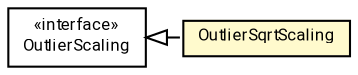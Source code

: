 #!/usr/local/bin/dot
#
# Class diagram 
# Generated by UMLGraph version R5_7_2-60-g0e99a6 (http://www.spinellis.gr/umlgraph/)
#

digraph G {
	graph [fontnames="svg"]
	edge [fontname="Roboto",fontsize=7,labelfontname="Roboto",labelfontsize=7,color="black"];
	node [fontname="Roboto",fontcolor="black",fontsize=8,shape=plaintext,margin=0,width=0,height=0];
	nodesep=0.15;
	ranksep=0.25;
	rankdir=LR;
	// de.lmu.ifi.dbs.elki.utilities.scaling.outlier.OutlierScaling
	c7832346 [label=<<table title="de.lmu.ifi.dbs.elki.utilities.scaling.outlier.OutlierScaling" border="0" cellborder="1" cellspacing="0" cellpadding="2" href="OutlierScaling.html" target="_parent">
		<tr><td><table border="0" cellspacing="0" cellpadding="1">
		<tr><td align="center" balign="center"> &#171;interface&#187; </td></tr>
		<tr><td align="center" balign="center"> <font face="Roboto">OutlierScaling</font> </td></tr>
		</table></td></tr>
		</table>>, URL="OutlierScaling.html"];
	// de.lmu.ifi.dbs.elki.utilities.scaling.outlier.OutlierSqrtScaling
	c7832360 [label=<<table title="de.lmu.ifi.dbs.elki.utilities.scaling.outlier.OutlierSqrtScaling" border="0" cellborder="1" cellspacing="0" cellpadding="2" bgcolor="lemonChiffon" href="OutlierSqrtScaling.html" target="_parent">
		<tr><td><table border="0" cellspacing="0" cellpadding="1">
		<tr><td align="center" balign="center"> <font face="Roboto">OutlierSqrtScaling</font> </td></tr>
		</table></td></tr>
		</table>>, URL="OutlierSqrtScaling.html"];
	// de.lmu.ifi.dbs.elki.utilities.scaling.outlier.OutlierSqrtScaling implements de.lmu.ifi.dbs.elki.utilities.scaling.outlier.OutlierScaling
	c7832346 -> c7832360 [arrowtail=empty,style=dashed,dir=back,weight=9];
}


